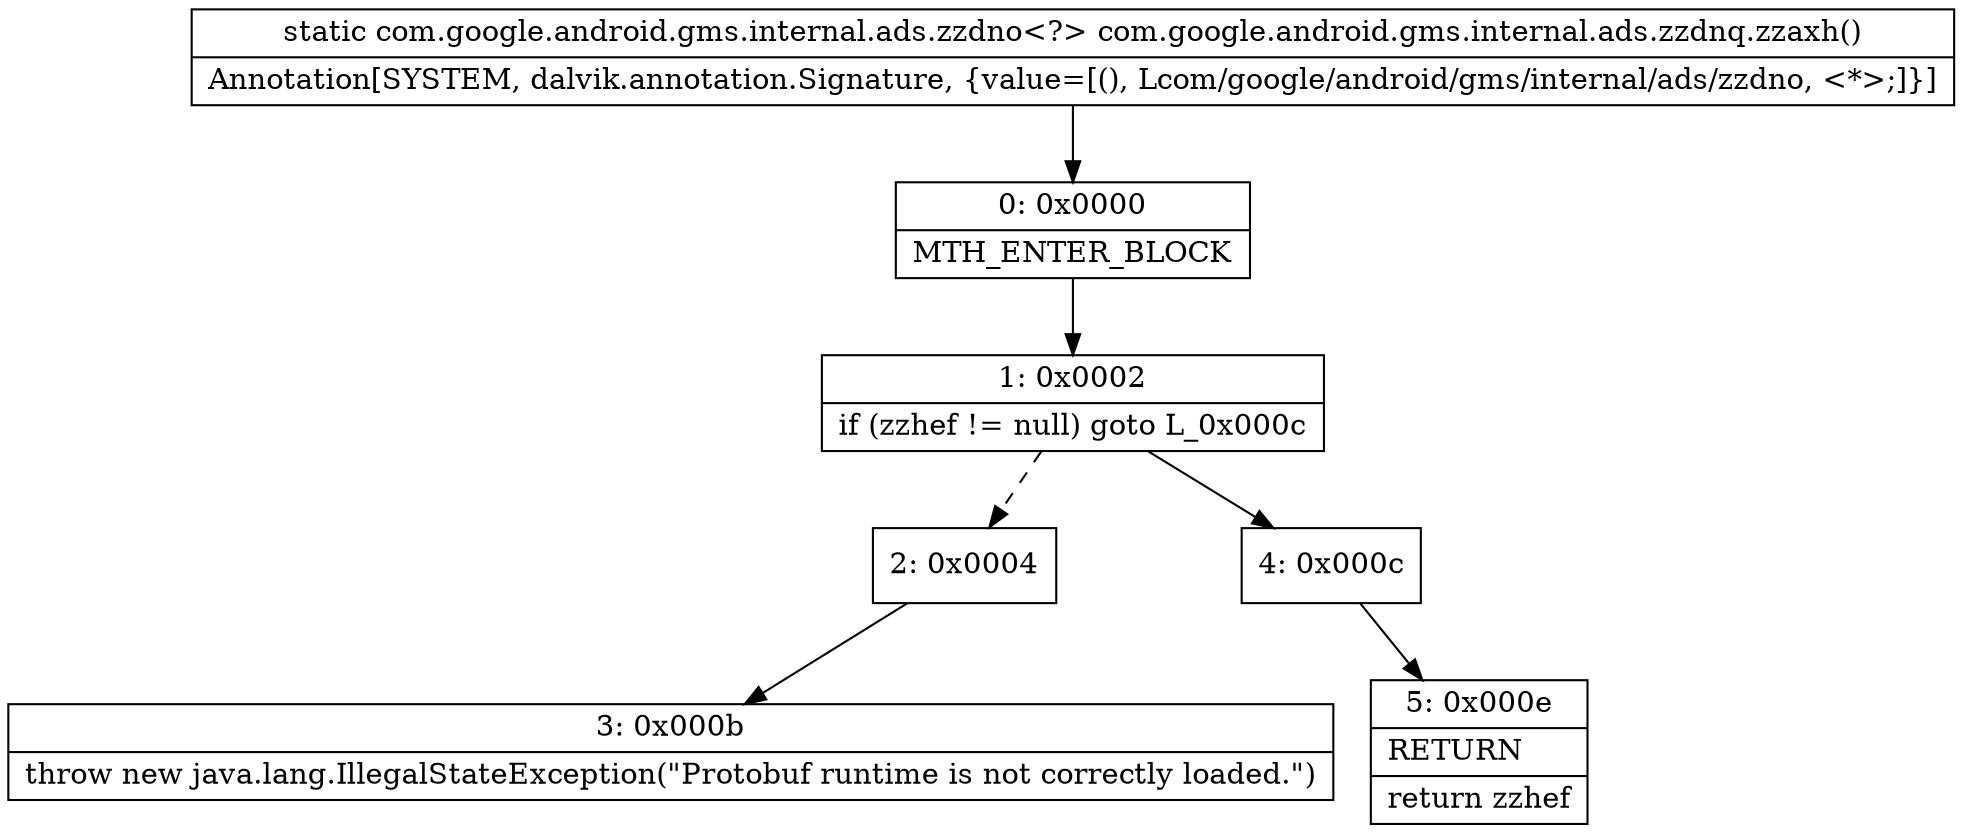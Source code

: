 digraph "CFG forcom.google.android.gms.internal.ads.zzdnq.zzaxh()Lcom\/google\/android\/gms\/internal\/ads\/zzdno;" {
Node_0 [shape=record,label="{0\:\ 0x0000|MTH_ENTER_BLOCK\l}"];
Node_1 [shape=record,label="{1\:\ 0x0002|if (zzhef != null) goto L_0x000c\l}"];
Node_2 [shape=record,label="{2\:\ 0x0004}"];
Node_3 [shape=record,label="{3\:\ 0x000b|throw new java.lang.IllegalStateException(\"Protobuf runtime is not correctly loaded.\")\l}"];
Node_4 [shape=record,label="{4\:\ 0x000c}"];
Node_5 [shape=record,label="{5\:\ 0x000e|RETURN\l|return zzhef\l}"];
MethodNode[shape=record,label="{static com.google.android.gms.internal.ads.zzdno\<?\> com.google.android.gms.internal.ads.zzdnq.zzaxh()  | Annotation[SYSTEM, dalvik.annotation.Signature, \{value=[(), Lcom\/google\/android\/gms\/internal\/ads\/zzdno, \<*\>;]\}]\l}"];
MethodNode -> Node_0;
Node_0 -> Node_1;
Node_1 -> Node_2[style=dashed];
Node_1 -> Node_4;
Node_2 -> Node_3;
Node_4 -> Node_5;
}

